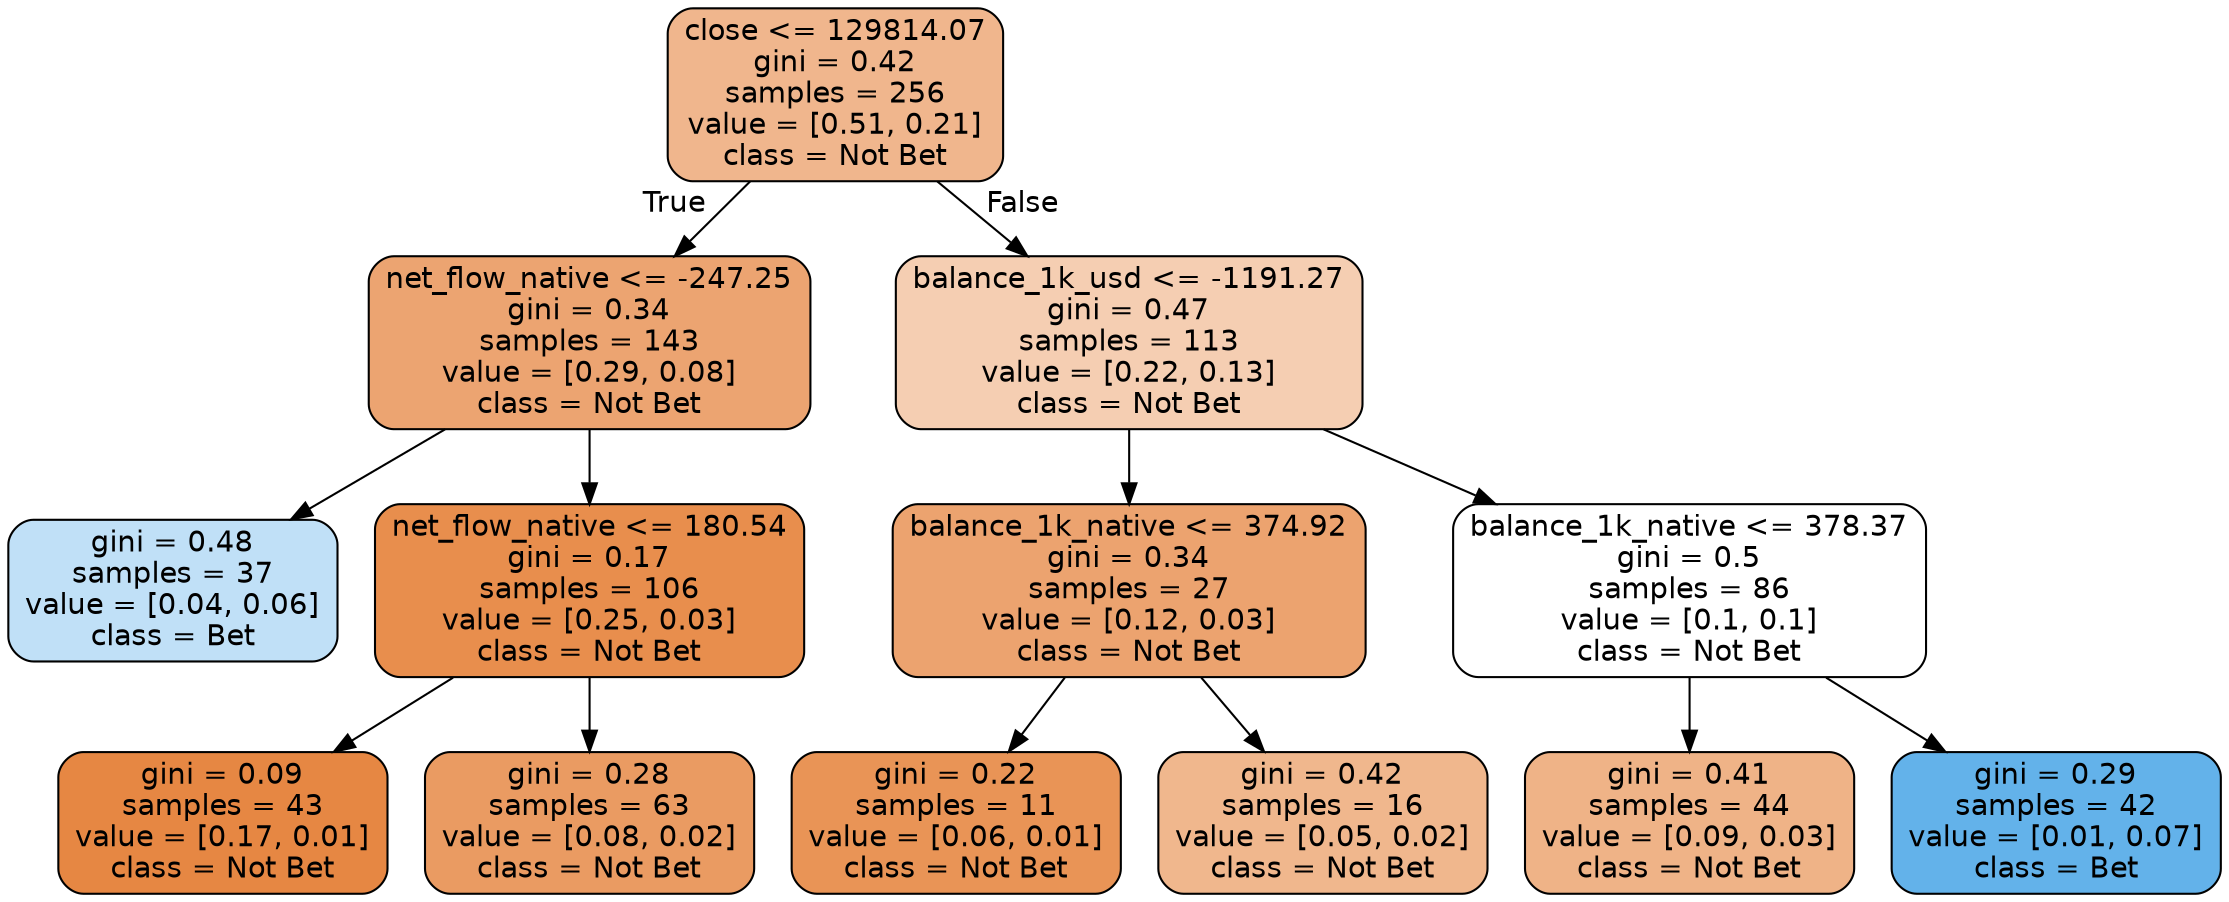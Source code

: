 digraph Tree {
node [shape=box, style="filled, rounded", color="black", fontname="helvetica"] ;
edge [fontname="helvetica"] ;
0 [label="close <= 129814.07\ngini = 0.42\nsamples = 256\nvalue = [0.51, 0.21]\nclass = Not Bet", fillcolor="#f0b68d"] ;
1 [label="net_flow_native <= -247.25\ngini = 0.34\nsamples = 143\nvalue = [0.29, 0.08]\nclass = Not Bet", fillcolor="#eca471"] ;
0 -> 1 [labeldistance=2.5, labelangle=45, headlabel="True"] ;
2 [label="gini = 0.48\nsamples = 37\nvalue = [0.04, 0.06]\nclass = Bet", fillcolor="#c0e0f7"] ;
1 -> 2 ;
3 [label="net_flow_native <= 180.54\ngini = 0.17\nsamples = 106\nvalue = [0.25, 0.03]\nclass = Not Bet", fillcolor="#e88e4d"] ;
1 -> 3 ;
4 [label="gini = 0.09\nsamples = 43\nvalue = [0.17, 0.01]\nclass = Not Bet", fillcolor="#e68743"] ;
3 -> 4 ;
5 [label="gini = 0.28\nsamples = 63\nvalue = [0.08, 0.02]\nclass = Not Bet", fillcolor="#ea9b62"] ;
3 -> 5 ;
6 [label="balance_1k_usd <= -1191.27\ngini = 0.47\nsamples = 113\nvalue = [0.22, 0.13]\nclass = Not Bet", fillcolor="#f5ceb2"] ;
0 -> 6 [labeldistance=2.5, labelangle=-45, headlabel="False"] ;
7 [label="balance_1k_native <= 374.92\ngini = 0.34\nsamples = 27\nvalue = [0.12, 0.03]\nclass = Not Bet", fillcolor="#eca36f"] ;
6 -> 7 ;
8 [label="gini = 0.22\nsamples = 11\nvalue = [0.06, 0.01]\nclass = Not Bet", fillcolor="#e99456"] ;
7 -> 8 ;
9 [label="gini = 0.42\nsamples = 16\nvalue = [0.05, 0.02]\nclass = Not Bet", fillcolor="#f0b78d"] ;
7 -> 9 ;
10 [label="balance_1k_native <= 378.37\ngini = 0.5\nsamples = 86\nvalue = [0.1, 0.1]\nclass = Not Bet", fillcolor="#ffffff"] ;
6 -> 10 ;
11 [label="gini = 0.41\nsamples = 44\nvalue = [0.09, 0.03]\nclass = Not Bet", fillcolor="#efb387"] ;
10 -> 11 ;
12 [label="gini = 0.29\nsamples = 42\nvalue = [0.01, 0.07]\nclass = Bet", fillcolor="#63b2ea"] ;
10 -> 12 ;
}